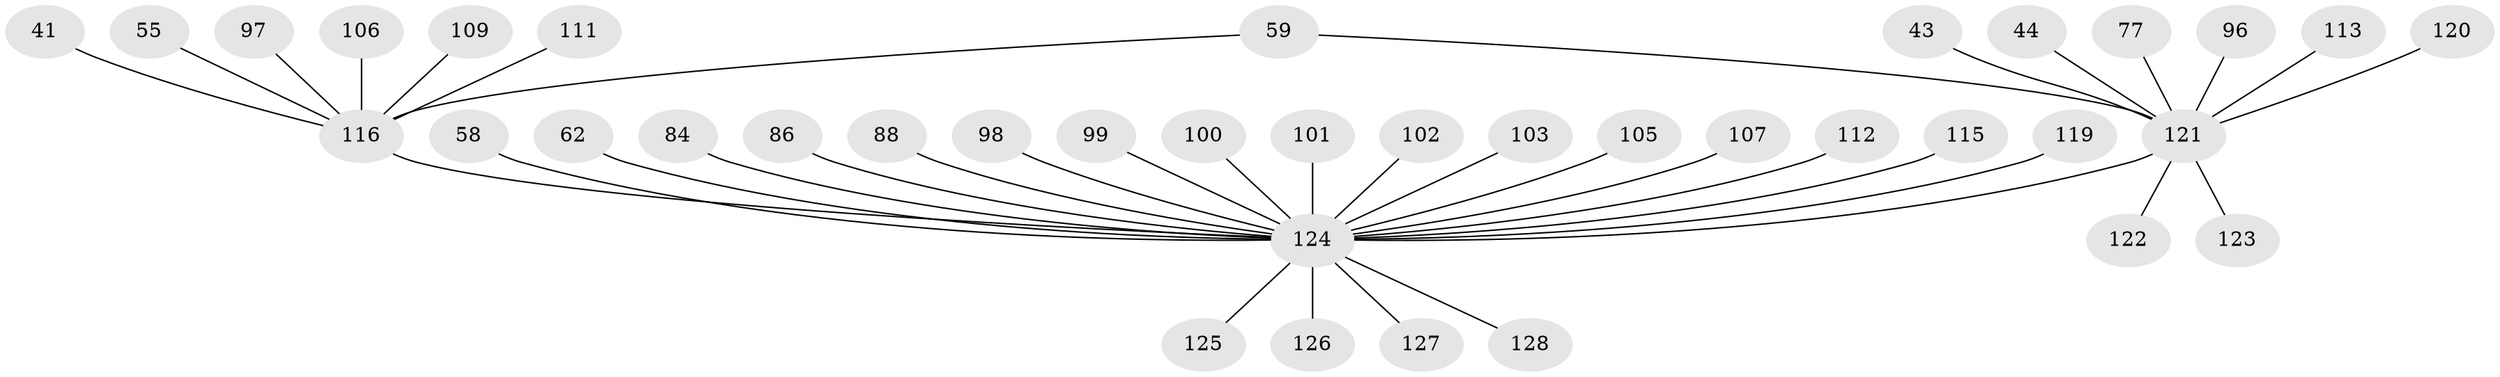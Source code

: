 // original degree distribution, {1: 0.5, 36: 0.0078125, 7: 0.0234375, 40: 0.0078125, 6: 0.0234375, 13: 0.015625, 9: 0.0078125, 11: 0.0078125, 2: 0.203125, 4: 0.0546875, 5: 0.0234375, 3: 0.125}
// Generated by graph-tools (version 1.1) at 2025/51/03/04/25 21:51:48]
// undirected, 38 vertices, 38 edges
graph export_dot {
graph [start="1"]
  node [color=gray90,style=filled];
  41;
  43;
  44;
  55 [super="+20"];
  58;
  59;
  62;
  77;
  84;
  86;
  88;
  96;
  97;
  98 [super="+29"];
  99;
  100 [super="+65"];
  101;
  102;
  103;
  105 [super="+81"];
  106;
  107;
  109;
  111 [super="+33"];
  112;
  113;
  115 [super="+68+94"];
  116 [super="+80+89+108+67"];
  119;
  120;
  121 [super="+85+52+114+30"];
  122;
  123;
  124 [super="+90+95+110+64+118+1+5+13+15+17+24+31+34+35+42+48+49+53+54"];
  125 [super="+40"];
  126 [super="+104"];
  127 [super="+117"];
  128;
  41 -- 116;
  43 -- 121;
  44 -- 121;
  55 -- 116;
  58 -- 124;
  59 -- 116;
  59 -- 121;
  62 -- 124;
  77 -- 121;
  84 -- 124;
  86 -- 124;
  88 -- 124;
  96 -- 121;
  97 -- 116;
  98 -- 124;
  99 -- 124;
  100 -- 124 [weight=5];
  101 -- 124;
  102 -- 124;
  103 -- 124;
  105 -- 124;
  106 -- 116;
  107 -- 124;
  109 -- 116;
  111 -- 116 [weight=2];
  112 -- 124;
  113 -- 121;
  115 -- 124 [weight=2];
  116 -- 124 [weight=13];
  119 -- 124;
  120 -- 121;
  121 -- 123;
  121 -- 122;
  121 -- 124 [weight=17];
  124 -- 125;
  124 -- 127;
  124 -- 128;
  124 -- 126 [weight=4];
}
